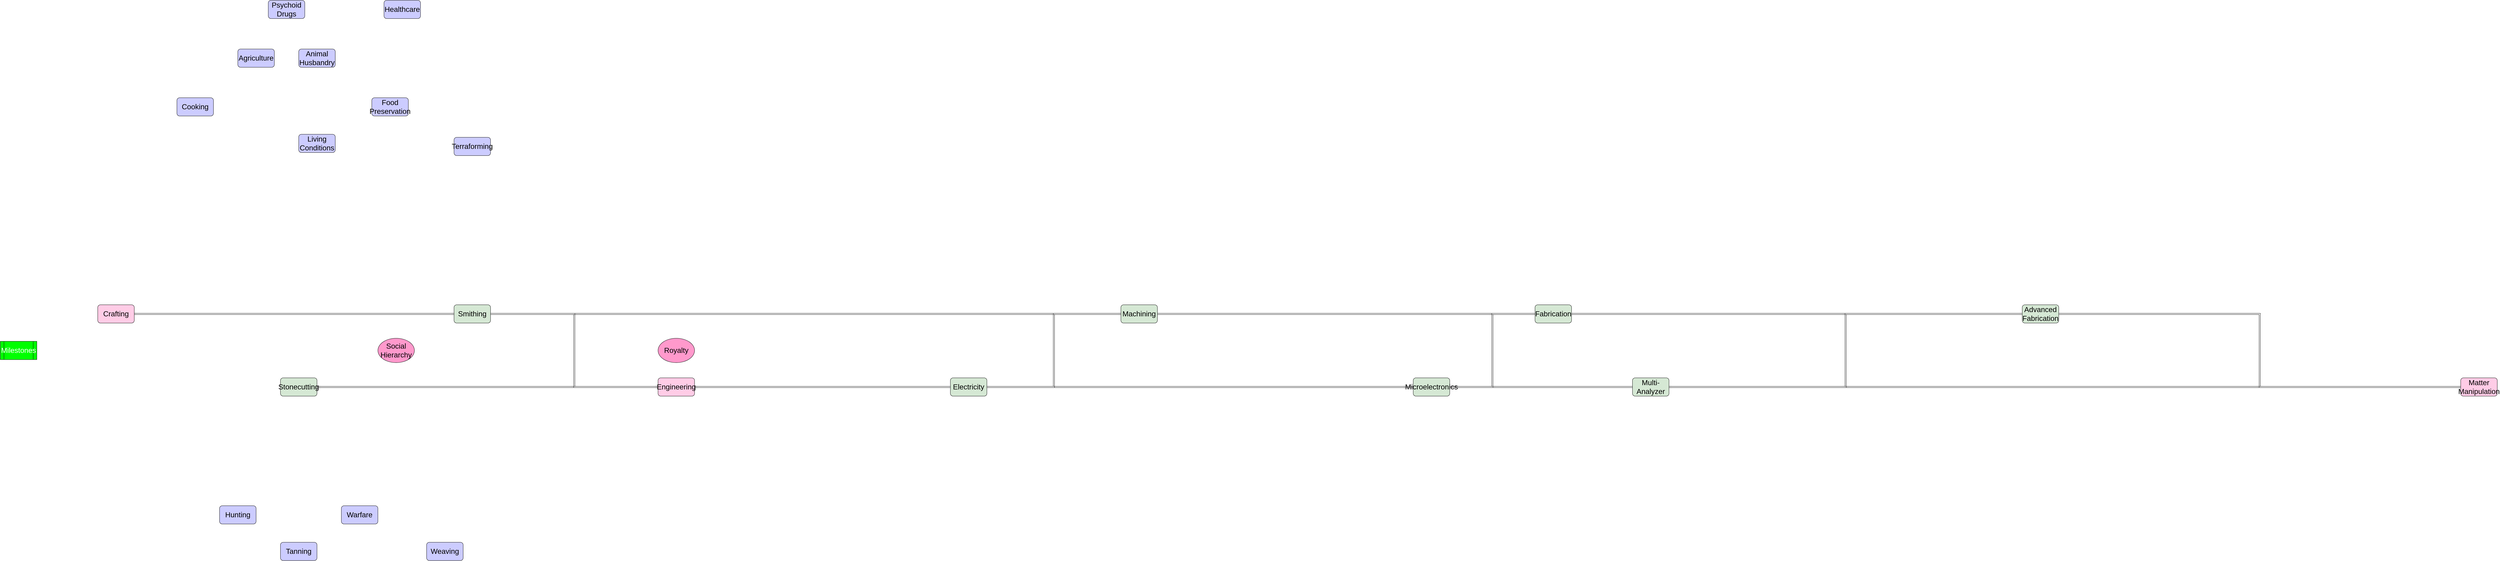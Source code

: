 <mxfile version="22.1.21" type="github">
  <diagram id="6a731a19-8d31-9384-78a2-239565b7b9f0" name="Page-1">
    <mxGraphModel dx="4646" dy="3814" grid="1" gridSize="10" guides="1" tooltips="1" connect="1" arrows="1" fold="1" page="1" pageScale="1" pageWidth="1169" pageHeight="827" background="none" math="0" shadow="0">
      <root>
        <mxCell id="0" />
        <mxCell id="1" parent="0" />
        <mxCell id="Bz1Tul2NDRuwhw3GlTzB-159" value="&lt;font style=&quot;font-size: 24px;&quot; color=&quot;#ffffff&quot;&gt;Milestones&lt;/font&gt;" style="shape=process;whiteSpace=wrap;html=1;backgroundOutline=1;fillColor=#00FF00;" parent="1" vertex="1">
          <mxGeometry x="-380" y="-30" width="120" height="60" as="geometry" />
        </mxCell>
        <mxCell id="XBrCe-OAdbCVLNR5H5HG-2" style="edgeStyle=orthogonalEdgeStyle;rounded=0;orthogonalLoop=1;jettySize=auto;html=1;exitX=1;exitY=0.5;exitDx=0;exitDy=0;entryX=0;entryY=0.5;entryDx=0;entryDy=0;shape=link;" edge="1" parent="1" source="Bz1Tul2NDRuwhw3GlTzB-160" target="Bz1Tul2NDRuwhw3GlTzB-170">
          <mxGeometry relative="1" as="geometry" />
        </mxCell>
        <mxCell id="Bz1Tul2NDRuwhw3GlTzB-160" value="&lt;font style=&quot;font-size: 24px;&quot;&gt;Stonecutting&lt;/font&gt;" style="rounded=1;whiteSpace=wrap;html=1;fillColor=#D5E8D4;" parent="1" vertex="1">
          <mxGeometry x="540" y="90" width="120" height="60" as="geometry" />
        </mxCell>
        <mxCell id="XBrCe-OAdbCVLNR5H5HG-3" style="edgeStyle=orthogonalEdgeStyle;rounded=0;orthogonalLoop=1;jettySize=auto;html=1;exitX=1;exitY=0.5;exitDx=0;exitDy=0;entryX=0;entryY=0.5;entryDx=0;entryDy=0;shape=link;" edge="1" parent="1" source="Bz1Tul2NDRuwhw3GlTzB-161" target="Bz1Tul2NDRuwhw3GlTzB-170">
          <mxGeometry relative="1" as="geometry" />
        </mxCell>
        <mxCell id="XBrCe-OAdbCVLNR5H5HG-4" style="edgeStyle=orthogonalEdgeStyle;rounded=0;orthogonalLoop=1;jettySize=auto;html=1;exitX=1;exitY=0.5;exitDx=0;exitDy=0;entryX=0;entryY=0.5;entryDx=0;entryDy=0;shape=link;" edge="1" parent="1" source="Bz1Tul2NDRuwhw3GlTzB-161" target="Bz1Tul2NDRuwhw3GlTzB-163">
          <mxGeometry relative="1" as="geometry" />
        </mxCell>
        <mxCell id="Bz1Tul2NDRuwhw3GlTzB-161" value="&lt;font style=&quot;font-size: 24px;&quot;&gt;Smithing&lt;/font&gt;" style="rounded=1;whiteSpace=wrap;html=1;fillColor=#D5E8D4;" parent="1" vertex="1">
          <mxGeometry x="1110" y="-150" width="120" height="60" as="geometry" />
        </mxCell>
        <mxCell id="XBrCe-OAdbCVLNR5H5HG-6" style="edgeStyle=orthogonalEdgeStyle;rounded=0;orthogonalLoop=1;jettySize=auto;html=1;exitX=1;exitY=0.5;exitDx=0;exitDy=0;entryX=0;entryY=0.5;entryDx=0;entryDy=0;shape=link;" edge="1" parent="1" source="Bz1Tul2NDRuwhw3GlTzB-162" target="Bz1Tul2NDRuwhw3GlTzB-163">
          <mxGeometry relative="1" as="geometry" />
        </mxCell>
        <mxCell id="XBrCe-OAdbCVLNR5H5HG-8" style="edgeStyle=orthogonalEdgeStyle;rounded=0;orthogonalLoop=1;jettySize=auto;html=1;exitX=1;exitY=0.5;exitDx=0;exitDy=0;entryX=0;entryY=0.5;entryDx=0;entryDy=0;shape=link;" edge="1" parent="1" source="Bz1Tul2NDRuwhw3GlTzB-162" target="Bz1Tul2NDRuwhw3GlTzB-164">
          <mxGeometry relative="1" as="geometry" />
        </mxCell>
        <mxCell id="Bz1Tul2NDRuwhw3GlTzB-162" value="&lt;font style=&quot;font-size: 24px;&quot;&gt;Electricity&lt;/font&gt;" style="rounded=1;whiteSpace=wrap;html=1;fillColor=#D5E8D4;" parent="1" vertex="1">
          <mxGeometry x="2740" y="90" width="120" height="60" as="geometry" />
        </mxCell>
        <mxCell id="XBrCe-OAdbCVLNR5H5HG-7" style="edgeStyle=orthogonalEdgeStyle;rounded=0;orthogonalLoop=1;jettySize=auto;html=1;exitX=1;exitY=0.5;exitDx=0;exitDy=0;entryX=0;entryY=0.5;entryDx=0;entryDy=0;shape=link;" edge="1" parent="1" source="Bz1Tul2NDRuwhw3GlTzB-163" target="Bz1Tul2NDRuwhw3GlTzB-165">
          <mxGeometry relative="1" as="geometry" />
        </mxCell>
        <mxCell id="Bz1Tul2NDRuwhw3GlTzB-163" value="&lt;font style=&quot;font-size: 24px;&quot;&gt;Machining&lt;/font&gt;" style="rounded=1;whiteSpace=wrap;html=1;fillColor=#D5E8D4;" parent="1" vertex="1">
          <mxGeometry x="3300" y="-150" width="120" height="60" as="geometry" />
        </mxCell>
        <mxCell id="XBrCe-OAdbCVLNR5H5HG-9" style="edgeStyle=orthogonalEdgeStyle;rounded=0;orthogonalLoop=1;jettySize=auto;html=1;exitX=1;exitY=0.5;exitDx=0;exitDy=0;entryX=0;entryY=0.5;entryDx=0;entryDy=0;shape=link;" edge="1" parent="1" source="Bz1Tul2NDRuwhw3GlTzB-164" target="Bz1Tul2NDRuwhw3GlTzB-165">
          <mxGeometry relative="1" as="geometry" />
        </mxCell>
        <mxCell id="XBrCe-OAdbCVLNR5H5HG-11" style="edgeStyle=orthogonalEdgeStyle;rounded=0;orthogonalLoop=1;jettySize=auto;html=1;exitX=1;exitY=0.5;exitDx=0;exitDy=0;entryX=0;entryY=0.5;entryDx=0;entryDy=0;shape=link;" edge="1" parent="1" source="Bz1Tul2NDRuwhw3GlTzB-164" target="Bz1Tul2NDRuwhw3GlTzB-166">
          <mxGeometry relative="1" as="geometry" />
        </mxCell>
        <mxCell id="Bz1Tul2NDRuwhw3GlTzB-164" value="&lt;font style=&quot;font-size: 24px;&quot;&gt;Microelectronics&lt;/font&gt;" style="rounded=1;whiteSpace=wrap;html=1;fillColor=#D5E8D4;" parent="1" vertex="1">
          <mxGeometry x="4260" y="90" width="120" height="60" as="geometry" />
        </mxCell>
        <mxCell id="XBrCe-OAdbCVLNR5H5HG-10" style="edgeStyle=orthogonalEdgeStyle;rounded=0;orthogonalLoop=1;jettySize=auto;html=1;exitX=1;exitY=0.5;exitDx=0;exitDy=0;entryX=0;entryY=0.5;entryDx=0;entryDy=0;shape=link;" edge="1" parent="1" source="Bz1Tul2NDRuwhw3GlTzB-165" target="Bz1Tul2NDRuwhw3GlTzB-167">
          <mxGeometry relative="1" as="geometry" />
        </mxCell>
        <mxCell id="Bz1Tul2NDRuwhw3GlTzB-165" value="&lt;font style=&quot;font-size: 24px;&quot;&gt;Fabrication&lt;/font&gt;" style="rounded=1;whiteSpace=wrap;html=1;fillColor=#D5E8D4;" parent="1" vertex="1">
          <mxGeometry x="4660" y="-150" width="120" height="60" as="geometry" />
        </mxCell>
        <mxCell id="XBrCe-OAdbCVLNR5H5HG-12" style="edgeStyle=orthogonalEdgeStyle;rounded=0;orthogonalLoop=1;jettySize=auto;html=1;exitX=1;exitY=0.5;exitDx=0;exitDy=0;entryX=0;entryY=0.5;entryDx=0;entryDy=0;shape=link;" edge="1" parent="1" source="Bz1Tul2NDRuwhw3GlTzB-166" target="Bz1Tul2NDRuwhw3GlTzB-167">
          <mxGeometry relative="1" as="geometry" />
        </mxCell>
        <mxCell id="XBrCe-OAdbCVLNR5H5HG-14" style="edgeStyle=orthogonalEdgeStyle;rounded=0;orthogonalLoop=1;jettySize=auto;html=1;exitX=1;exitY=0.5;exitDx=0;exitDy=0;entryX=0;entryY=0.5;entryDx=0;entryDy=0;shape=link;" edge="1" parent="1" source="Bz1Tul2NDRuwhw3GlTzB-166" target="XBrCe-OAdbCVLNR5H5HG-13">
          <mxGeometry relative="1" as="geometry" />
        </mxCell>
        <mxCell id="Bz1Tul2NDRuwhw3GlTzB-166" value="&lt;font style=&quot;font-size: 24px;&quot;&gt;Multi-Analyzer&lt;/font&gt;" style="rounded=1;whiteSpace=wrap;html=1;fillColor=#D5E8D4;" parent="1" vertex="1">
          <mxGeometry x="4980" y="90" width="120" height="60" as="geometry" />
        </mxCell>
        <mxCell id="XBrCe-OAdbCVLNR5H5HG-15" style="edgeStyle=orthogonalEdgeStyle;rounded=0;orthogonalLoop=1;jettySize=auto;html=1;exitX=1;exitY=0.5;exitDx=0;exitDy=0;entryX=0;entryY=0.5;entryDx=0;entryDy=0;shape=link;" edge="1" parent="1" source="Bz1Tul2NDRuwhw3GlTzB-167" target="XBrCe-OAdbCVLNR5H5HG-13">
          <mxGeometry relative="1" as="geometry" />
        </mxCell>
        <mxCell id="Bz1Tul2NDRuwhw3GlTzB-167" value="&lt;font style=&quot;font-size: 24px;&quot;&gt;Advanced Fabrication&lt;/font&gt;" style="rounded=1;whiteSpace=wrap;html=1;fillColor=#D5E8D4;" parent="1" vertex="1">
          <mxGeometry x="6260" y="-150" width="120" height="60" as="geometry" />
        </mxCell>
        <mxCell id="Bz1Tul2NDRuwhw3GlTzB-168" value="&lt;font style=&quot;font-size: 24px;&quot;&gt;Tanning&lt;/font&gt;" style="rounded=1;whiteSpace=wrap;html=1;fillColor=#CCCCFF;" parent="1" vertex="1">
          <mxGeometry x="540" y="630" width="120" height="60" as="geometry" />
        </mxCell>
        <mxCell id="Bz1Tul2NDRuwhw3GlTzB-169" value="&lt;font style=&quot;font-size: 24px;&quot;&gt;Weaving&lt;/font&gt;" style="rounded=1;whiteSpace=wrap;html=1;fillColor=#CCCCFF;" parent="1" vertex="1">
          <mxGeometry x="1020" y="630" width="120" height="60" as="geometry" />
        </mxCell>
        <mxCell id="XBrCe-OAdbCVLNR5H5HG-5" style="edgeStyle=orthogonalEdgeStyle;rounded=0;orthogonalLoop=1;jettySize=auto;html=1;exitX=1;exitY=0.5;exitDx=0;exitDy=0;entryX=0;entryY=0.5;entryDx=0;entryDy=0;shape=link;" edge="1" parent="1" source="Bz1Tul2NDRuwhw3GlTzB-170" target="Bz1Tul2NDRuwhw3GlTzB-162">
          <mxGeometry relative="1" as="geometry" />
        </mxCell>
        <mxCell id="Bz1Tul2NDRuwhw3GlTzB-170" value="&lt;font style=&quot;font-size: 24px;&quot;&gt;Engineering&lt;/font&gt;" style="rounded=1;whiteSpace=wrap;html=1;fillColor=#FFCCE6;" parent="1" vertex="1">
          <mxGeometry x="1780" y="90" width="120" height="60" as="geometry" />
        </mxCell>
        <mxCell id="Bz1Tul2NDRuwhw3GlTzB-171" value="&lt;font style=&quot;font-size: 24px;&quot;&gt;Terraforming&lt;/font&gt;" style="rounded=1;whiteSpace=wrap;html=1;fillColor=#CCCCFF;" parent="1" vertex="1">
          <mxGeometry x="1110" y="-700" width="120" height="60" as="geometry" />
        </mxCell>
        <mxCell id="Bz1Tul2NDRuwhw3GlTzB-172" value="&lt;font style=&quot;font-size: 24px;&quot;&gt;Agriculture&lt;/font&gt;" style="rounded=1;whiteSpace=wrap;html=1;fillColor=#CCCCFF;" parent="1" vertex="1">
          <mxGeometry x="400" y="-990" width="120" height="60" as="geometry" />
        </mxCell>
        <mxCell id="Bz1Tul2NDRuwhw3GlTzB-173" value="&lt;font style=&quot;font-size: 24px;&quot;&gt;Animal Husbandry&lt;/font&gt;" style="rounded=1;whiteSpace=wrap;html=1;fillColor=#CCCCFF;" parent="1" vertex="1">
          <mxGeometry x="600" y="-990" width="120" height="60" as="geometry" />
        </mxCell>
        <mxCell id="Bz1Tul2NDRuwhw3GlTzB-174" value="&lt;font style=&quot;font-size: 24px;&quot;&gt;Living Conditions&lt;/font&gt;" style="rounded=1;whiteSpace=wrap;html=1;fillColor=#CCCCFF;" parent="1" vertex="1">
          <mxGeometry x="600" y="-710" width="120" height="60" as="geometry" />
        </mxCell>
        <mxCell id="Bz1Tul2NDRuwhw3GlTzB-175" value="&lt;font style=&quot;font-size: 24px;&quot;&gt;Cooking&lt;/font&gt;" style="rounded=1;whiteSpace=wrap;html=1;fillColor=#CCCCFF;" parent="1" vertex="1">
          <mxGeometry x="200" y="-830" width="120" height="60" as="geometry" />
        </mxCell>
        <mxCell id="Bz1Tul2NDRuwhw3GlTzB-176" value="&lt;font style=&quot;font-size: 24px;&quot;&gt;Warfare&lt;/font&gt;" style="rounded=1;whiteSpace=wrap;html=1;fillColor=#CCCCFF;" parent="1" vertex="1">
          <mxGeometry x="740" y="510" width="120" height="60" as="geometry" />
        </mxCell>
        <mxCell id="Bz1Tul2NDRuwhw3GlTzB-177" value="&lt;font style=&quot;font-size: 24px;&quot;&gt;Hunting&lt;/font&gt;" style="rounded=1;whiteSpace=wrap;html=1;fillColor=#CCCCFF;" parent="1" vertex="1">
          <mxGeometry x="340" y="510" width="120" height="60" as="geometry" />
        </mxCell>
        <mxCell id="XBrCe-OAdbCVLNR5H5HG-1" style="edgeStyle=orthogonalEdgeStyle;rounded=0;orthogonalLoop=1;jettySize=auto;html=1;exitX=1;exitY=0.5;exitDx=0;exitDy=0;entryX=0;entryY=0.5;entryDx=0;entryDy=0;shape=link;" edge="1" parent="1" source="Bz1Tul2NDRuwhw3GlTzB-178" target="Bz1Tul2NDRuwhw3GlTzB-161">
          <mxGeometry relative="1" as="geometry" />
        </mxCell>
        <mxCell id="Bz1Tul2NDRuwhw3GlTzB-178" value="&lt;font style=&quot;font-size: 24px;&quot;&gt;Crafting&lt;/font&gt;" style="rounded=1;whiteSpace=wrap;html=1;fillColor=#FFCCE6;" parent="1" vertex="1">
          <mxGeometry x="-60" y="-150" width="120" height="60" as="geometry" />
        </mxCell>
        <mxCell id="Bz1Tul2NDRuwhw3GlTzB-179" value="&lt;font style=&quot;font-size: 24px;&quot;&gt;Food Preservation&lt;/font&gt;" style="rounded=1;whiteSpace=wrap;html=1;fillColor=#CCCCFF;" parent="1" vertex="1">
          <mxGeometry x="840" y="-830" width="120" height="60" as="geometry" />
        </mxCell>
        <mxCell id="Bz1Tul2NDRuwhw3GlTzB-180" value="&lt;font style=&quot;font-size: 24px;&quot;&gt;Psychoid Drugs&lt;/font&gt;" style="rounded=1;whiteSpace=wrap;html=1;fillColor=#CCCCFF;" parent="1" vertex="1">
          <mxGeometry x="500" y="-1150" width="120" height="60" as="geometry" />
        </mxCell>
        <mxCell id="Bz1Tul2NDRuwhw3GlTzB-181" value="&lt;font style=&quot;font-size: 24px;&quot;&gt;Healthcare&lt;/font&gt;" style="rounded=1;whiteSpace=wrap;html=1;fillColor=#CCCCFF;" parent="1" vertex="1">
          <mxGeometry x="880" y="-1150" width="120" height="60" as="geometry" />
        </mxCell>
        <mxCell id="XBrCe-OAdbCVLNR5H5HG-13" value="&lt;font style=&quot;font-size: 24px;&quot;&gt;Matter Manipulation&lt;/font&gt;" style="rounded=1;whiteSpace=wrap;html=1;fillColor=#FFCCE6;" vertex="1" parent="1">
          <mxGeometry x="7700" y="90" width="120" height="60" as="geometry" />
        </mxCell>
        <mxCell id="XBrCe-OAdbCVLNR5H5HG-16" value="&lt;font style=&quot;font-size: 24px;&quot;&gt;Social Hierarchy&lt;/font&gt;" style="ellipse;whiteSpace=wrap;html=1;fillColor=#FF99CC;" vertex="1" parent="1">
          <mxGeometry x="860" y="-40" width="120" height="80" as="geometry" />
        </mxCell>
        <mxCell id="XBrCe-OAdbCVLNR5H5HG-17" value="&lt;font style=&quot;&quot;&gt;&lt;font style=&quot;font-size: 24px;&quot;&gt;Royalty&lt;/font&gt;&lt;br&gt;&lt;/font&gt;" style="ellipse;whiteSpace=wrap;html=1;fillColor=#FF99CC;" vertex="1" parent="1">
          <mxGeometry x="1780" y="-40" width="120" height="80" as="geometry" />
        </mxCell>
      </root>
    </mxGraphModel>
  </diagram>
</mxfile>
